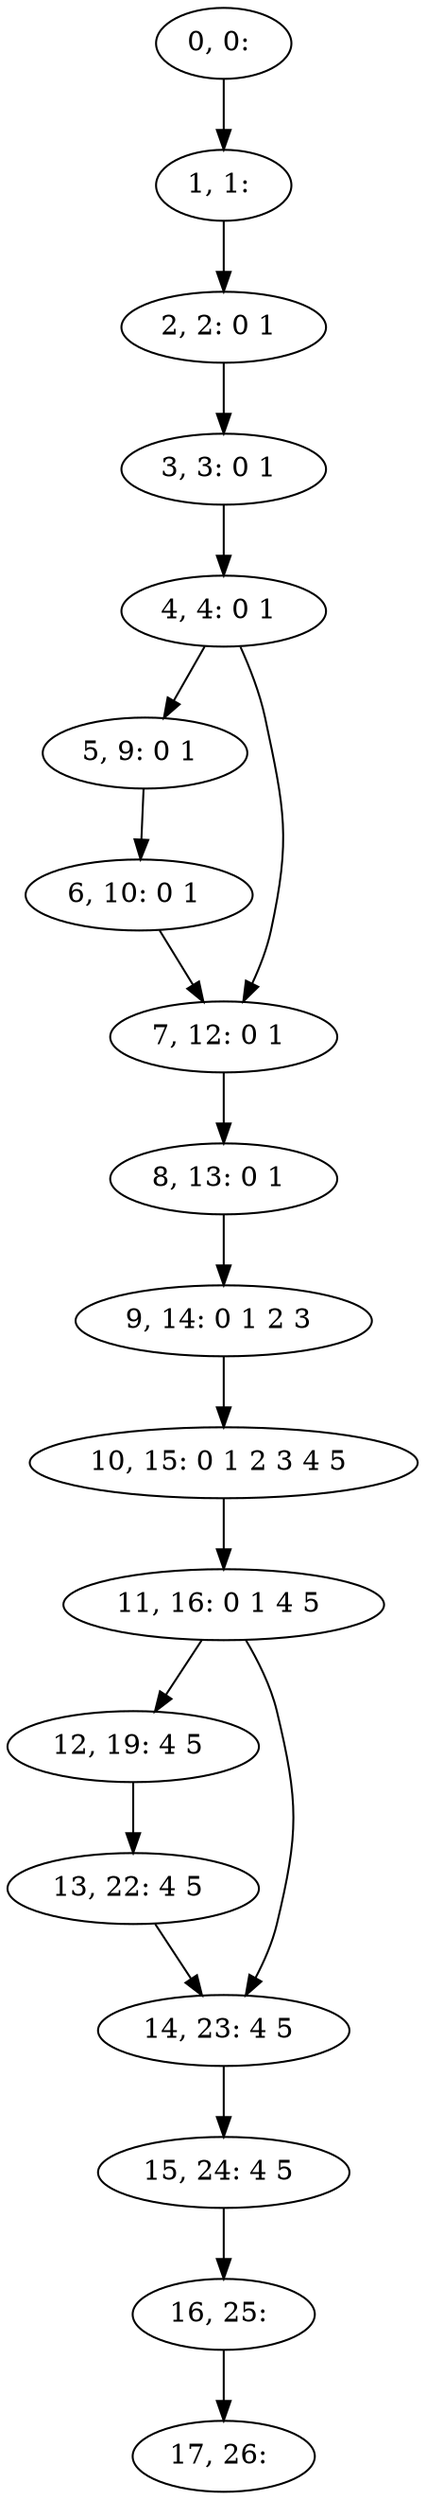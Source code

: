 digraph G {
0[label="0, 0: "];
1[label="1, 1: "];
2[label="2, 2: 0 1 "];
3[label="3, 3: 0 1 "];
4[label="4, 4: 0 1 "];
5[label="5, 9: 0 1 "];
6[label="6, 10: 0 1 "];
7[label="7, 12: 0 1 "];
8[label="8, 13: 0 1 "];
9[label="9, 14: 0 1 2 3 "];
10[label="10, 15: 0 1 2 3 4 5 "];
11[label="11, 16: 0 1 4 5 "];
12[label="12, 19: 4 5 "];
13[label="13, 22: 4 5 "];
14[label="14, 23: 4 5 "];
15[label="15, 24: 4 5 "];
16[label="16, 25: "];
17[label="17, 26: "];
0->1 ;
1->2 ;
2->3 ;
3->4 ;
4->5 ;
4->7 ;
5->6 ;
6->7 ;
7->8 ;
8->9 ;
9->10 ;
10->11 ;
11->12 ;
11->14 ;
12->13 ;
13->14 ;
14->15 ;
15->16 ;
16->17 ;
}
